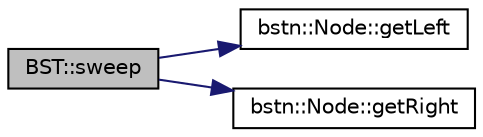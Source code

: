digraph "BST::sweep"
{
  edge [fontname="Helvetica",fontsize="10",labelfontname="Helvetica",labelfontsize="10"];
  node [fontname="Helvetica",fontsize="10",shape=record];
  rankdir="LR";
  Node1 [label="BST::sweep",height=0.2,width=0.4,color="black", fillcolor="grey75", style="filled", fontcolor="black"];
  Node1 -> Node2 [color="midnightblue",fontsize="10",style="solid",fontname="Helvetica"];
  Node2 [label="bstn::Node::getLeft",height=0.2,width=0.4,color="black", fillcolor="white", style="filled",URL="$classbstn_1_1_node.html#a1cc2499449d93de58806e10f993e9817"];
  Node1 -> Node3 [color="midnightblue",fontsize="10",style="solid",fontname="Helvetica"];
  Node3 [label="bstn::Node::getRight",height=0.2,width=0.4,color="black", fillcolor="white", style="filled",URL="$classbstn_1_1_node.html#a2881386e10ebb97605161caeab0627b2"];
}
